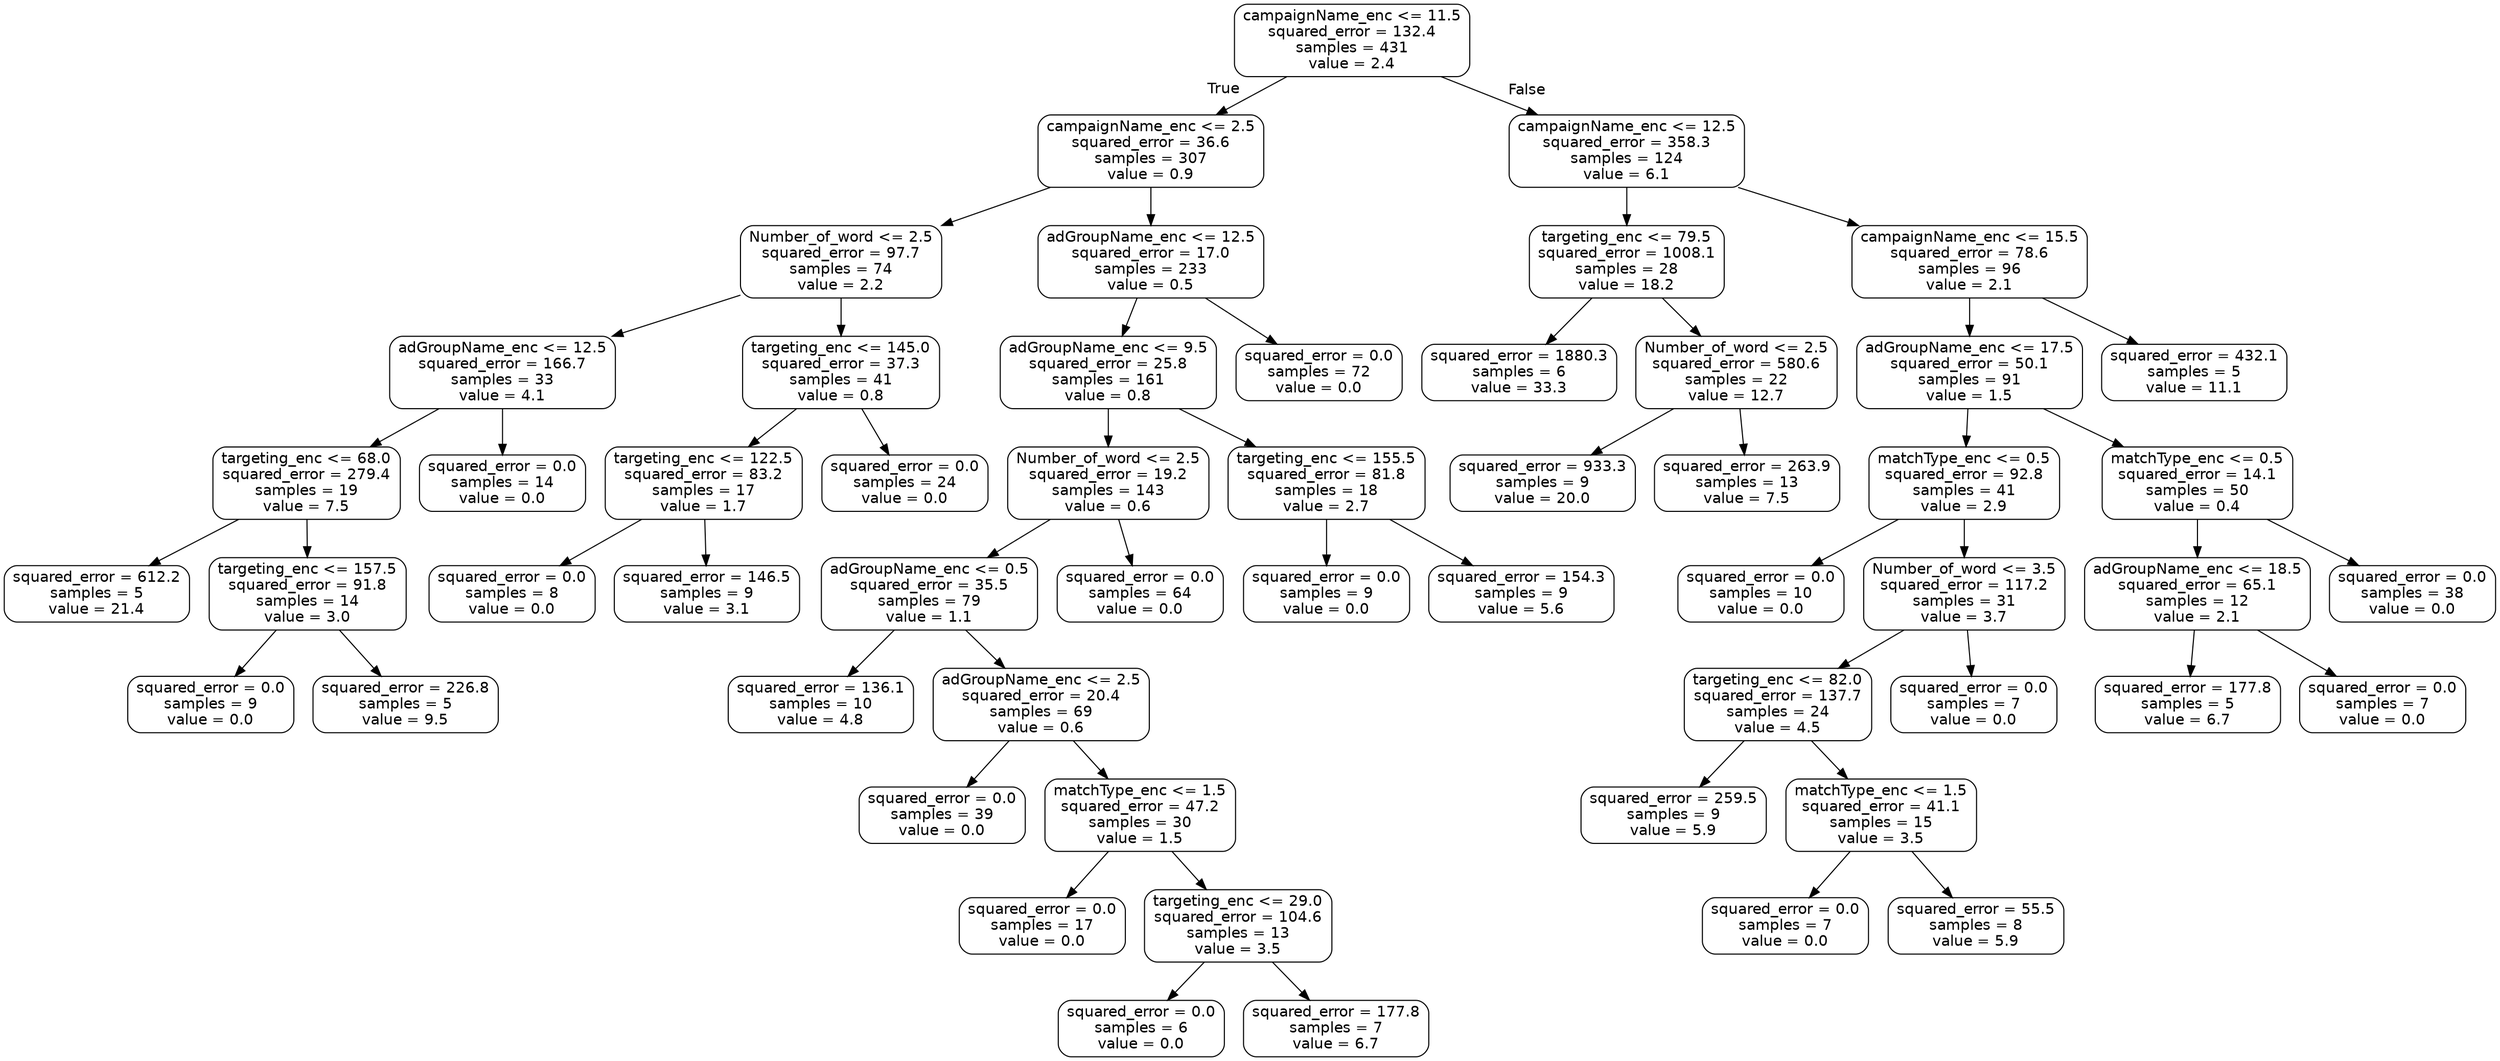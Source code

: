 digraph Tree {
node [shape=box, style="rounded", color="black", fontname="helvetica"] ;
edge [fontname="helvetica"] ;
0 [label="campaignName_enc <= 11.5\nsquared_error = 132.4\nsamples = 431\nvalue = 2.4"] ;
1 [label="campaignName_enc <= 2.5\nsquared_error = 36.6\nsamples = 307\nvalue = 0.9"] ;
0 -> 1 [labeldistance=2.5, labelangle=45, headlabel="True"] ;
2 [label="Number_of_word <= 2.5\nsquared_error = 97.7\nsamples = 74\nvalue = 2.2"] ;
1 -> 2 ;
3 [label="adGroupName_enc <= 12.5\nsquared_error = 166.7\nsamples = 33\nvalue = 4.1"] ;
2 -> 3 ;
4 [label="targeting_enc <= 68.0\nsquared_error = 279.4\nsamples = 19\nvalue = 7.5"] ;
3 -> 4 ;
5 [label="squared_error = 612.2\nsamples = 5\nvalue = 21.4"] ;
4 -> 5 ;
6 [label="targeting_enc <= 157.5\nsquared_error = 91.8\nsamples = 14\nvalue = 3.0"] ;
4 -> 6 ;
7 [label="squared_error = 0.0\nsamples = 9\nvalue = 0.0"] ;
6 -> 7 ;
8 [label="squared_error = 226.8\nsamples = 5\nvalue = 9.5"] ;
6 -> 8 ;
9 [label="squared_error = 0.0\nsamples = 14\nvalue = 0.0"] ;
3 -> 9 ;
10 [label="targeting_enc <= 145.0\nsquared_error = 37.3\nsamples = 41\nvalue = 0.8"] ;
2 -> 10 ;
11 [label="targeting_enc <= 122.5\nsquared_error = 83.2\nsamples = 17\nvalue = 1.7"] ;
10 -> 11 ;
12 [label="squared_error = 0.0\nsamples = 8\nvalue = 0.0"] ;
11 -> 12 ;
13 [label="squared_error = 146.5\nsamples = 9\nvalue = 3.1"] ;
11 -> 13 ;
14 [label="squared_error = 0.0\nsamples = 24\nvalue = 0.0"] ;
10 -> 14 ;
15 [label="adGroupName_enc <= 12.5\nsquared_error = 17.0\nsamples = 233\nvalue = 0.5"] ;
1 -> 15 ;
16 [label="adGroupName_enc <= 9.5\nsquared_error = 25.8\nsamples = 161\nvalue = 0.8"] ;
15 -> 16 ;
17 [label="Number_of_word <= 2.5\nsquared_error = 19.2\nsamples = 143\nvalue = 0.6"] ;
16 -> 17 ;
18 [label="adGroupName_enc <= 0.5\nsquared_error = 35.5\nsamples = 79\nvalue = 1.1"] ;
17 -> 18 ;
19 [label="squared_error = 136.1\nsamples = 10\nvalue = 4.8"] ;
18 -> 19 ;
20 [label="adGroupName_enc <= 2.5\nsquared_error = 20.4\nsamples = 69\nvalue = 0.6"] ;
18 -> 20 ;
21 [label="squared_error = 0.0\nsamples = 39\nvalue = 0.0"] ;
20 -> 21 ;
22 [label="matchType_enc <= 1.5\nsquared_error = 47.2\nsamples = 30\nvalue = 1.5"] ;
20 -> 22 ;
23 [label="squared_error = 0.0\nsamples = 17\nvalue = 0.0"] ;
22 -> 23 ;
24 [label="targeting_enc <= 29.0\nsquared_error = 104.6\nsamples = 13\nvalue = 3.5"] ;
22 -> 24 ;
25 [label="squared_error = 0.0\nsamples = 6\nvalue = 0.0"] ;
24 -> 25 ;
26 [label="squared_error = 177.8\nsamples = 7\nvalue = 6.7"] ;
24 -> 26 ;
27 [label="squared_error = 0.0\nsamples = 64\nvalue = 0.0"] ;
17 -> 27 ;
28 [label="targeting_enc <= 155.5\nsquared_error = 81.8\nsamples = 18\nvalue = 2.7"] ;
16 -> 28 ;
29 [label="squared_error = 0.0\nsamples = 9\nvalue = 0.0"] ;
28 -> 29 ;
30 [label="squared_error = 154.3\nsamples = 9\nvalue = 5.6"] ;
28 -> 30 ;
31 [label="squared_error = 0.0\nsamples = 72\nvalue = 0.0"] ;
15 -> 31 ;
32 [label="campaignName_enc <= 12.5\nsquared_error = 358.3\nsamples = 124\nvalue = 6.1"] ;
0 -> 32 [labeldistance=2.5, labelangle=-45, headlabel="False"] ;
33 [label="targeting_enc <= 79.5\nsquared_error = 1008.1\nsamples = 28\nvalue = 18.2"] ;
32 -> 33 ;
34 [label="squared_error = 1880.3\nsamples = 6\nvalue = 33.3"] ;
33 -> 34 ;
35 [label="Number_of_word <= 2.5\nsquared_error = 580.6\nsamples = 22\nvalue = 12.7"] ;
33 -> 35 ;
36 [label="squared_error = 933.3\nsamples = 9\nvalue = 20.0"] ;
35 -> 36 ;
37 [label="squared_error = 263.9\nsamples = 13\nvalue = 7.5"] ;
35 -> 37 ;
38 [label="campaignName_enc <= 15.5\nsquared_error = 78.6\nsamples = 96\nvalue = 2.1"] ;
32 -> 38 ;
39 [label="adGroupName_enc <= 17.5\nsquared_error = 50.1\nsamples = 91\nvalue = 1.5"] ;
38 -> 39 ;
40 [label="matchType_enc <= 0.5\nsquared_error = 92.8\nsamples = 41\nvalue = 2.9"] ;
39 -> 40 ;
41 [label="squared_error = 0.0\nsamples = 10\nvalue = 0.0"] ;
40 -> 41 ;
42 [label="Number_of_word <= 3.5\nsquared_error = 117.2\nsamples = 31\nvalue = 3.7"] ;
40 -> 42 ;
43 [label="targeting_enc <= 82.0\nsquared_error = 137.7\nsamples = 24\nvalue = 4.5"] ;
42 -> 43 ;
44 [label="squared_error = 259.5\nsamples = 9\nvalue = 5.9"] ;
43 -> 44 ;
45 [label="matchType_enc <= 1.5\nsquared_error = 41.1\nsamples = 15\nvalue = 3.5"] ;
43 -> 45 ;
46 [label="squared_error = 0.0\nsamples = 7\nvalue = 0.0"] ;
45 -> 46 ;
47 [label="squared_error = 55.5\nsamples = 8\nvalue = 5.9"] ;
45 -> 47 ;
48 [label="squared_error = 0.0\nsamples = 7\nvalue = 0.0"] ;
42 -> 48 ;
49 [label="matchType_enc <= 0.5\nsquared_error = 14.1\nsamples = 50\nvalue = 0.4"] ;
39 -> 49 ;
50 [label="adGroupName_enc <= 18.5\nsquared_error = 65.1\nsamples = 12\nvalue = 2.1"] ;
49 -> 50 ;
51 [label="squared_error = 177.8\nsamples = 5\nvalue = 6.7"] ;
50 -> 51 ;
52 [label="squared_error = 0.0\nsamples = 7\nvalue = 0.0"] ;
50 -> 52 ;
53 [label="squared_error = 0.0\nsamples = 38\nvalue = 0.0"] ;
49 -> 53 ;
54 [label="squared_error = 432.1\nsamples = 5\nvalue = 11.1"] ;
38 -> 54 ;
}